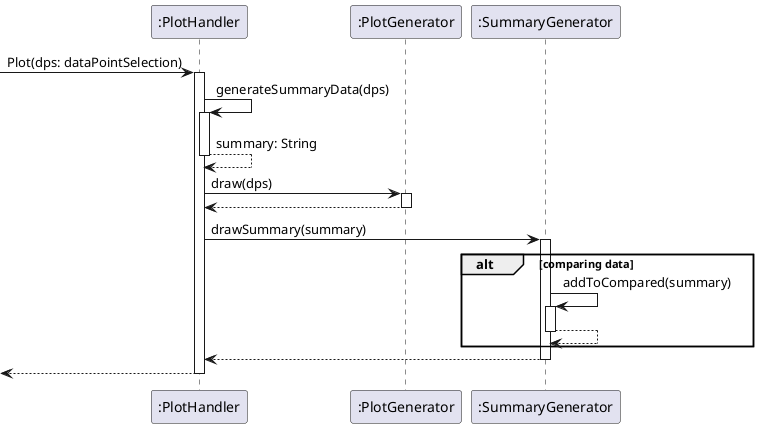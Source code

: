 @startuml FR3

participant ":PlotHandler" as ph
participant ":PlotGenerator" as pg
participant ":SummaryGenerator" as sg

-> ph ++: Plot(dps: dataPointSelection)
ph -> ph ++: generateSummaryData(dps)
' summary is a "String" bc it contains the JSON String representing the data
ph --> ph --: summary: String
 
ph -> pg ++: draw(dps)
' calls the framework we will use and plots the graph using the data
' it should be a viod so it returns nothing

pg --> ph --:

ph -> sg ++: drawSummary(summary)
alt comparing data
    sg -> sg ++: addToCompared(summary)
    return
end
sg --> ph --:

return
@enduml